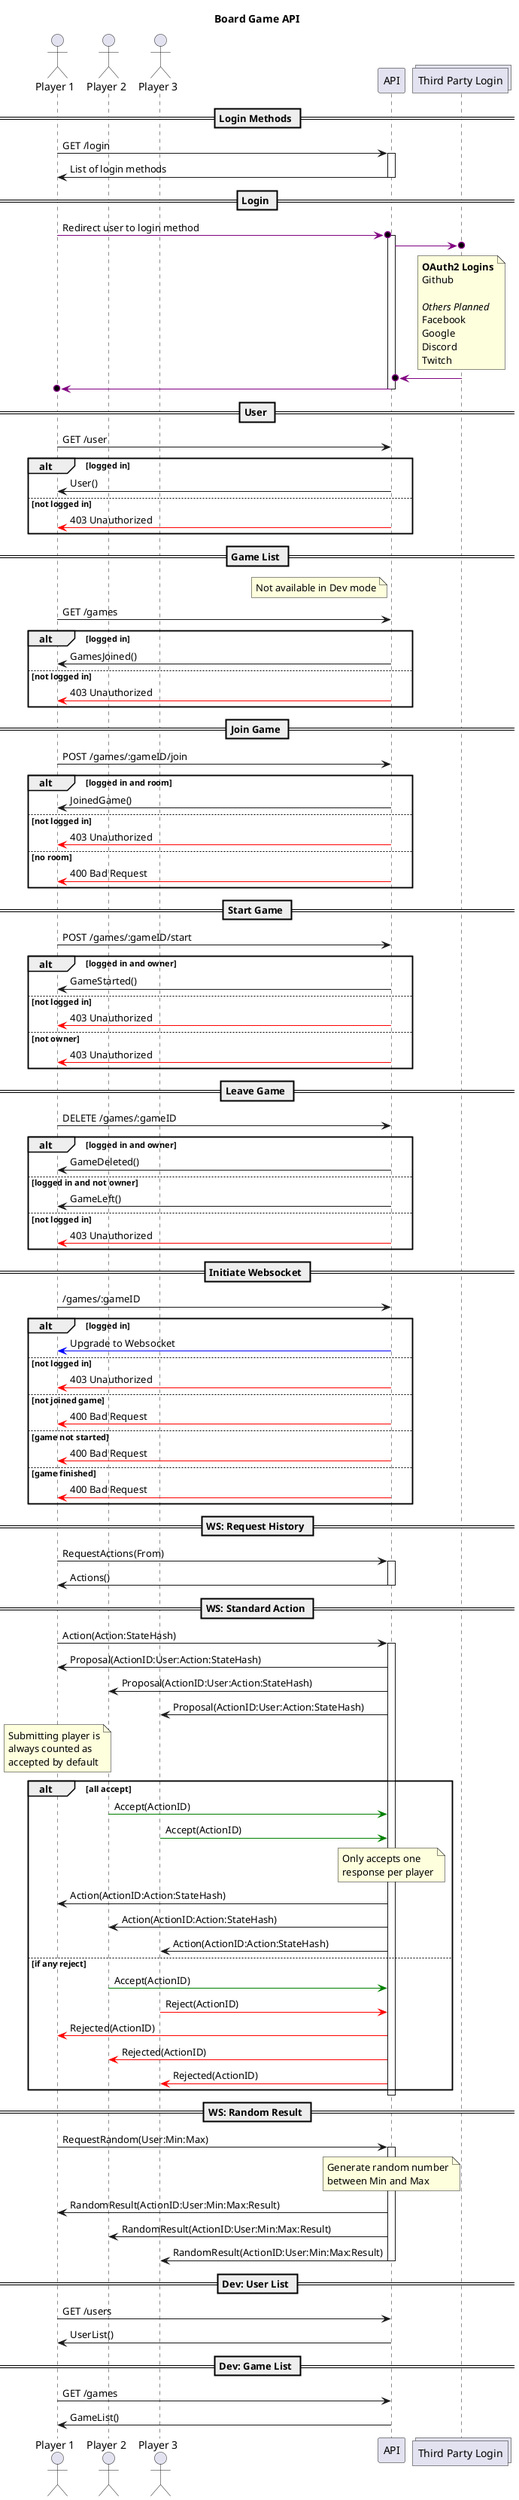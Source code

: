 @startuml
title Board Game API
actor "Player 1" as p1
actor "Player 2" as p2
actor "Player 3" as p3
participant API
collections "Third Party Login" as login

== Login Methods ==
p1 -> API: GET /login
activate API
API -> p1: List of login methods
deactivate API

== Login ==
p1 -[#purple]>o API: Redirect user to login method
activate API
API -[#purple]>o login
note over login: **OAuth2 Logins**\nGithub\n\n//Others Planned//\nFacebook\nGoogle\nDiscord\nTwitch
login -[#purple]>o API
API -[#purple]>o p1
deactivate API

== User ==
p1 -> API: GET /user
alt logged in
API -> p1: User()
else not logged in
API -[#red]> p1: 403 Unauthorized
end alt

== Game List ==
note left API:Not available in Dev mode
p1 -> API: GET /games
alt logged in
API -> p1: GamesJoined()
else not logged in
API -[#red]> p1: 403 Unauthorized
end alt

== Join Game ==
p1 -> API: POST /games/:gameID/join
alt logged in and room
API -> p1: JoinedGame()
else not logged in
API -[#red]> p1: 403 Unauthorized
else no room
API -[#red]> p1: 400 Bad Request
end alt

== Start Game ==
p1 -> API: POST /games/:gameID/start
alt logged in and owner
API -> p1: GameStarted()
else not logged in
API -[#red]> p1: 403 Unauthorized
else not owner
API -[#red]> p1: 403 Unauthorized
end alt

== Leave Game ==
p1 -> API: DELETE /games/:gameID
alt logged in and owner
API -> p1: GameDeleted()
else logged in and not owner
API -> p1: GameLeft()
else not logged in
API -[#red]> p1: 403 Unauthorized
end alt

== Initiate Websocket ==
p1 -> API: /games/:gameID
alt logged in
API -[#blue]> p1: Upgrade to Websocket
else not logged in
API -[#red]> p1: 403 Unauthorized
else not joined game
API -[#red]> p1: 400 Bad Request
else game not started
API -[#red]> p1: 400 Bad Request
else game finished
API -[#red]> p1: 400 Bad Request
end alt

== WS: Request History ==
p1 -> API:RequestActions(From)
activate API
API -> p1:Actions()
deactivate API

== WS: Standard Action ==
p1 -> API:Action(Action:StateHash)
activate API
API -> p1: Proposal(ActionID:User:Action:StateHash)
API -> p2: Proposal(ActionID:User:Action:StateHash)
API -> p3: Proposal(ActionID:User:Action:StateHash)
note over p1: Submitting player is\nalways counted as\naccepted by default

alt all accept
p2 -[#green]> API: Accept(ActionID)
p3 -[#green]> API: Accept(ActionID)
note over API: Only accepts one\nresponse per player
API -> p1: Action(ActionID:Action:StateHash)
API -> p2: Action(ActionID:Action:StateHash)
API -> p3: Action(ActionID:Action:StateHash)
else if any reject
p2 -[#green]> API: Accept(ActionID)
p3 -[#red]> API: Reject(ActionID)
API -[#red]> p1: Rejected(ActionID)
API -[#red]> p2: Rejected(ActionID)
API -[#red]> p3: Rejected(ActionID)
end alt
deactivate API

== WS: Random Result ==
p1 -> API: RequestRandom(User:Min:Max)
activate API
note over API: Generate random number\nbetween Min and Max
API -> p1: RandomResult(ActionID:User:Min:Max:Result)
API -> p2: RandomResult(ActionID:User:Min:Max:Result)
API -> p3: RandomResult(ActionID:User:Min:Max:Result)
deactivate API

== Dev: User List ==
p1 -> API: GET /users
API -> p1: UserList()

== Dev: Game List ==
p1 -> API: GET /games
API -> p1: GameList()

@enduml
